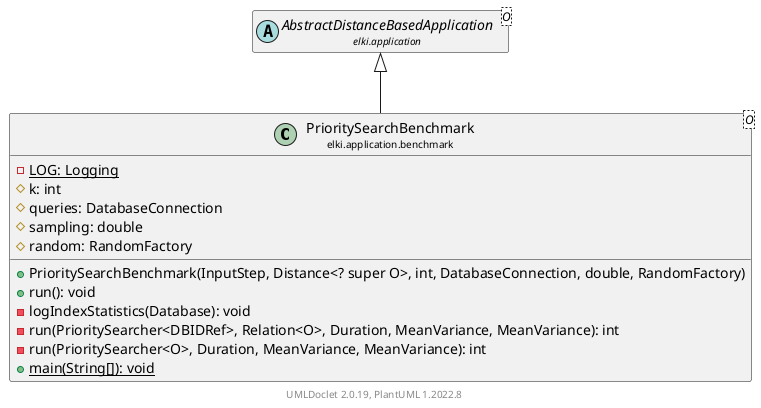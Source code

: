@startuml
    remove .*\.(Instance|Par|Parameterizer|Factory)$
    set namespaceSeparator none
    hide empty fields
    hide empty methods

    class "<size:14>PrioritySearchBenchmark\n<size:10>elki.application.benchmark" as elki.application.benchmark.PrioritySearchBenchmark<O> [[PrioritySearchBenchmark.html]] {
        {static} -LOG: Logging
        #k: int
        #queries: DatabaseConnection
        #sampling: double
        #random: RandomFactory
        +PrioritySearchBenchmark(InputStep, Distance<? super O>, int, DatabaseConnection, double, RandomFactory)
        +run(): void
        -logIndexStatistics(Database): void
        -run(PrioritySearcher<DBIDRef>, Relation<O>, Duration, MeanVariance, MeanVariance): int
        -run(PrioritySearcher<O>, Duration, MeanVariance, MeanVariance): int
        {static} +main(String[]): void
    }

    abstract class "<size:14>AbstractDistanceBasedApplication\n<size:10>elki.application" as elki.application.AbstractDistanceBasedApplication<O> [[../AbstractDistanceBasedApplication.html]]
    class "<size:14>PrioritySearchBenchmark.Par\n<size:10>elki.application.benchmark" as elki.application.benchmark.PrioritySearchBenchmark.Par<O>

    elki.application.AbstractDistanceBasedApplication <|-- elki.application.benchmark.PrioritySearchBenchmark
    elki.application.benchmark.PrioritySearchBenchmark +-- elki.application.benchmark.PrioritySearchBenchmark.Par

    center footer UMLDoclet 2.0.19, PlantUML 1.2022.8
@enduml
